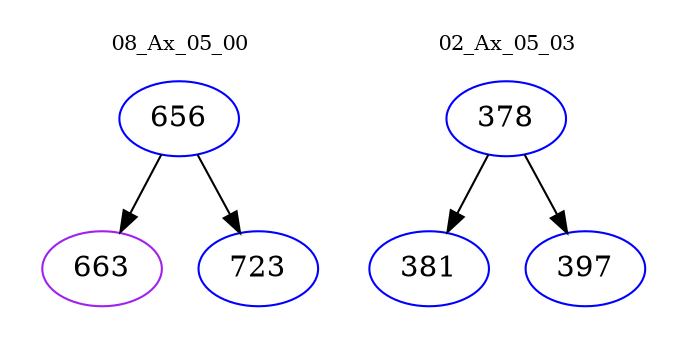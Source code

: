 digraph{
subgraph cluster_0 {
color = white
label = "08_Ax_05_00";
fontsize=10;
T0_656 [label="656", color="blue"]
T0_656 -> T0_663 [color="black"]
T0_663 [label="663", color="purple"]
T0_656 -> T0_723 [color="black"]
T0_723 [label="723", color="blue"]
}
subgraph cluster_1 {
color = white
label = "02_Ax_05_03";
fontsize=10;
T1_378 [label="378", color="blue"]
T1_378 -> T1_381 [color="black"]
T1_381 [label="381", color="blue"]
T1_378 -> T1_397 [color="black"]
T1_397 [label="397", color="blue"]
}
}
